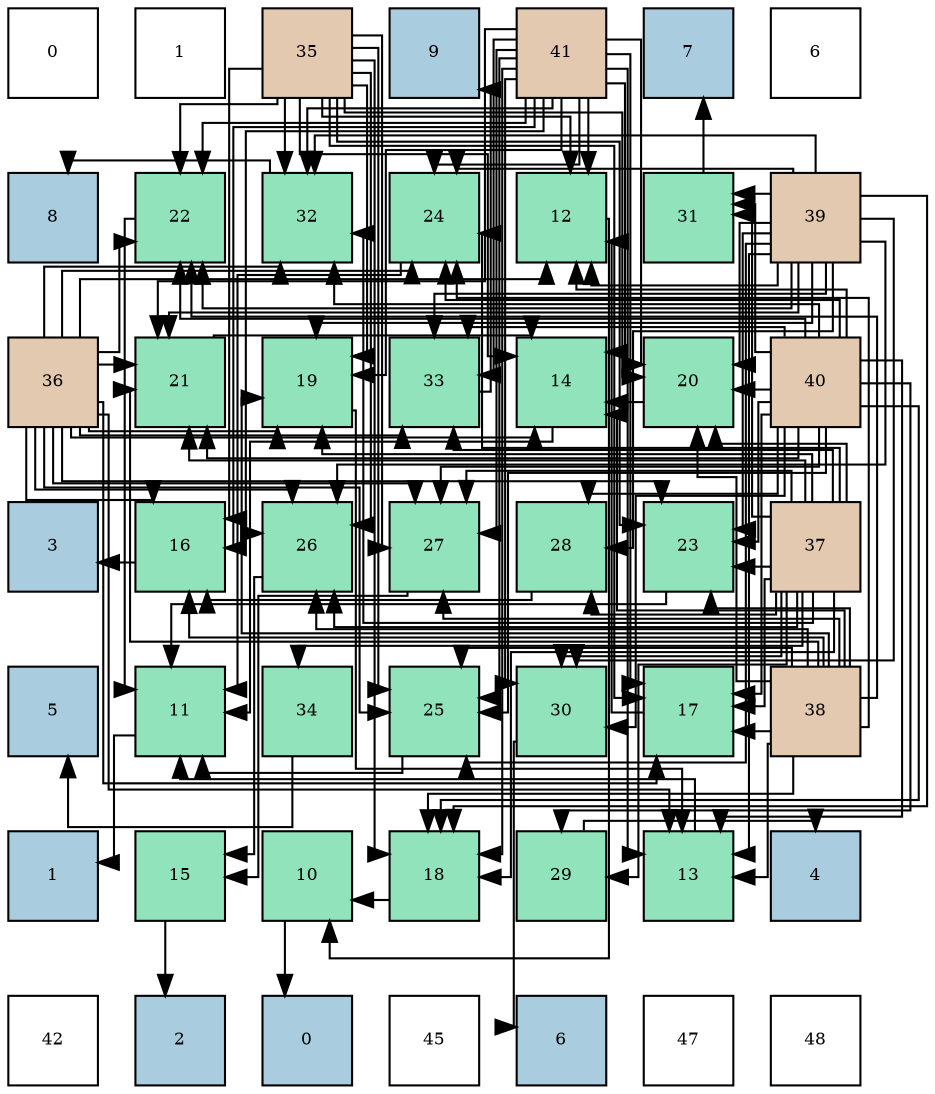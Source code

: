 digraph layout{
 rankdir=TB;
 splines=ortho;
 node [style=filled shape=square fixedsize=true width=0.6];
0[label="0", fontsize=8, fillcolor="#ffffff"];
1[label="1", fontsize=8, fillcolor="#ffffff"];
2[label="35", fontsize=8, fillcolor="#e3c9af"];
3[label="9", fontsize=8, fillcolor="#a9ccde"];
4[label="41", fontsize=8, fillcolor="#e3c9af"];
5[label="7", fontsize=8, fillcolor="#a9ccde"];
6[label="6", fontsize=8, fillcolor="#ffffff"];
7[label="8", fontsize=8, fillcolor="#a9ccde"];
8[label="22", fontsize=8, fillcolor="#91e3bb"];
9[label="32", fontsize=8, fillcolor="#91e3bb"];
10[label="24", fontsize=8, fillcolor="#91e3bb"];
11[label="12", fontsize=8, fillcolor="#91e3bb"];
12[label="31", fontsize=8, fillcolor="#91e3bb"];
13[label="39", fontsize=8, fillcolor="#e3c9af"];
14[label="36", fontsize=8, fillcolor="#e3c9af"];
15[label="21", fontsize=8, fillcolor="#91e3bb"];
16[label="19", fontsize=8, fillcolor="#91e3bb"];
17[label="33", fontsize=8, fillcolor="#91e3bb"];
18[label="14", fontsize=8, fillcolor="#91e3bb"];
19[label="20", fontsize=8, fillcolor="#91e3bb"];
20[label="40", fontsize=8, fillcolor="#e3c9af"];
21[label="3", fontsize=8, fillcolor="#a9ccde"];
22[label="16", fontsize=8, fillcolor="#91e3bb"];
23[label="26", fontsize=8, fillcolor="#91e3bb"];
24[label="27", fontsize=8, fillcolor="#91e3bb"];
25[label="28", fontsize=8, fillcolor="#91e3bb"];
26[label="23", fontsize=8, fillcolor="#91e3bb"];
27[label="37", fontsize=8, fillcolor="#e3c9af"];
28[label="5", fontsize=8, fillcolor="#a9ccde"];
29[label="11", fontsize=8, fillcolor="#91e3bb"];
30[label="34", fontsize=8, fillcolor="#91e3bb"];
31[label="25", fontsize=8, fillcolor="#91e3bb"];
32[label="30", fontsize=8, fillcolor="#91e3bb"];
33[label="17", fontsize=8, fillcolor="#91e3bb"];
34[label="38", fontsize=8, fillcolor="#e3c9af"];
35[label="1", fontsize=8, fillcolor="#a9ccde"];
36[label="15", fontsize=8, fillcolor="#91e3bb"];
37[label="10", fontsize=8, fillcolor="#91e3bb"];
38[label="18", fontsize=8, fillcolor="#91e3bb"];
39[label="29", fontsize=8, fillcolor="#91e3bb"];
40[label="13", fontsize=8, fillcolor="#91e3bb"];
41[label="4", fontsize=8, fillcolor="#a9ccde"];
42[label="42", fontsize=8, fillcolor="#ffffff"];
43[label="2", fontsize=8, fillcolor="#a9ccde"];
44[label="0", fontsize=8, fillcolor="#a9ccde"];
45[label="45", fontsize=8, fillcolor="#ffffff"];
46[label="6", fontsize=8, fillcolor="#a9ccde"];
47[label="47", fontsize=8, fillcolor="#ffffff"];
48[label="48", fontsize=8, fillcolor="#ffffff"];
edge [constraint=false, style=vis];37 -> 44;
29 -> 35;
11 -> 37;
40 -> 29;
18 -> 29;
36 -> 43;
22 -> 21;
33 -> 11;
38 -> 37;
16 -> 40;
19 -> 18;
15 -> 18;
8 -> 29;
26 -> 29;
10 -> 29;
31 -> 29;
23 -> 36;
24 -> 36;
25 -> 22;
39 -> 41;
32 -> 46;
12 -> 5;
9 -> 7;
17 -> 3;
30 -> 28;
2 -> 11;
2 -> 18;
2 -> 22;
2 -> 33;
2 -> 38;
2 -> 16;
2 -> 19;
2 -> 8;
2 -> 26;
2 -> 31;
2 -> 23;
2 -> 24;
2 -> 9;
14 -> 11;
14 -> 40;
14 -> 18;
14 -> 22;
14 -> 33;
14 -> 16;
14 -> 15;
14 -> 8;
14 -> 26;
14 -> 10;
14 -> 31;
14 -> 23;
14 -> 24;
14 -> 9;
14 -> 17;
27 -> 33;
27 -> 38;
27 -> 16;
27 -> 19;
27 -> 15;
27 -> 26;
27 -> 10;
27 -> 23;
27 -> 24;
27 -> 25;
27 -> 39;
27 -> 32;
27 -> 12;
27 -> 9;
27 -> 17;
27 -> 30;
34 -> 40;
34 -> 18;
34 -> 22;
34 -> 33;
34 -> 38;
34 -> 16;
34 -> 19;
34 -> 15;
34 -> 8;
34 -> 26;
34 -> 10;
34 -> 31;
34 -> 23;
34 -> 24;
13 -> 11;
13 -> 40;
13 -> 38;
13 -> 16;
13 -> 19;
13 -> 15;
13 -> 8;
13 -> 26;
13 -> 10;
13 -> 31;
13 -> 23;
13 -> 25;
13 -> 32;
13 -> 12;
13 -> 9;
13 -> 17;
20 -> 11;
20 -> 40;
20 -> 33;
20 -> 38;
20 -> 19;
20 -> 15;
20 -> 8;
20 -> 26;
20 -> 10;
20 -> 31;
20 -> 24;
20 -> 25;
20 -> 39;
20 -> 32;
20 -> 12;
20 -> 9;
20 -> 17;
4 -> 11;
4 -> 40;
4 -> 18;
4 -> 22;
4 -> 33;
4 -> 38;
4 -> 16;
4 -> 19;
4 -> 15;
4 -> 8;
4 -> 10;
4 -> 31;
4 -> 23;
4 -> 24;
4 -> 32;
4 -> 9;
4 -> 17;
edge [constraint=true, style=invis];
0 -> 7 -> 14 -> 21 -> 28 -> 35 -> 42;
1 -> 8 -> 15 -> 22 -> 29 -> 36 -> 43;
2 -> 9 -> 16 -> 23 -> 30 -> 37 -> 44;
3 -> 10 -> 17 -> 24 -> 31 -> 38 -> 45;
4 -> 11 -> 18 -> 25 -> 32 -> 39 -> 46;
5 -> 12 -> 19 -> 26 -> 33 -> 40 -> 47;
6 -> 13 -> 20 -> 27 -> 34 -> 41 -> 48;
rank = same {0 -> 1 -> 2 -> 3 -> 4 -> 5 -> 6};
rank = same {7 -> 8 -> 9 -> 10 -> 11 -> 12 -> 13};
rank = same {14 -> 15 -> 16 -> 17 -> 18 -> 19 -> 20};
rank = same {21 -> 22 -> 23 -> 24 -> 25 -> 26 -> 27};
rank = same {28 -> 29 -> 30 -> 31 -> 32 -> 33 -> 34};
rank = same {35 -> 36 -> 37 -> 38 -> 39 -> 40 -> 41};
rank = same {42 -> 43 -> 44 -> 45 -> 46 -> 47 -> 48};
}